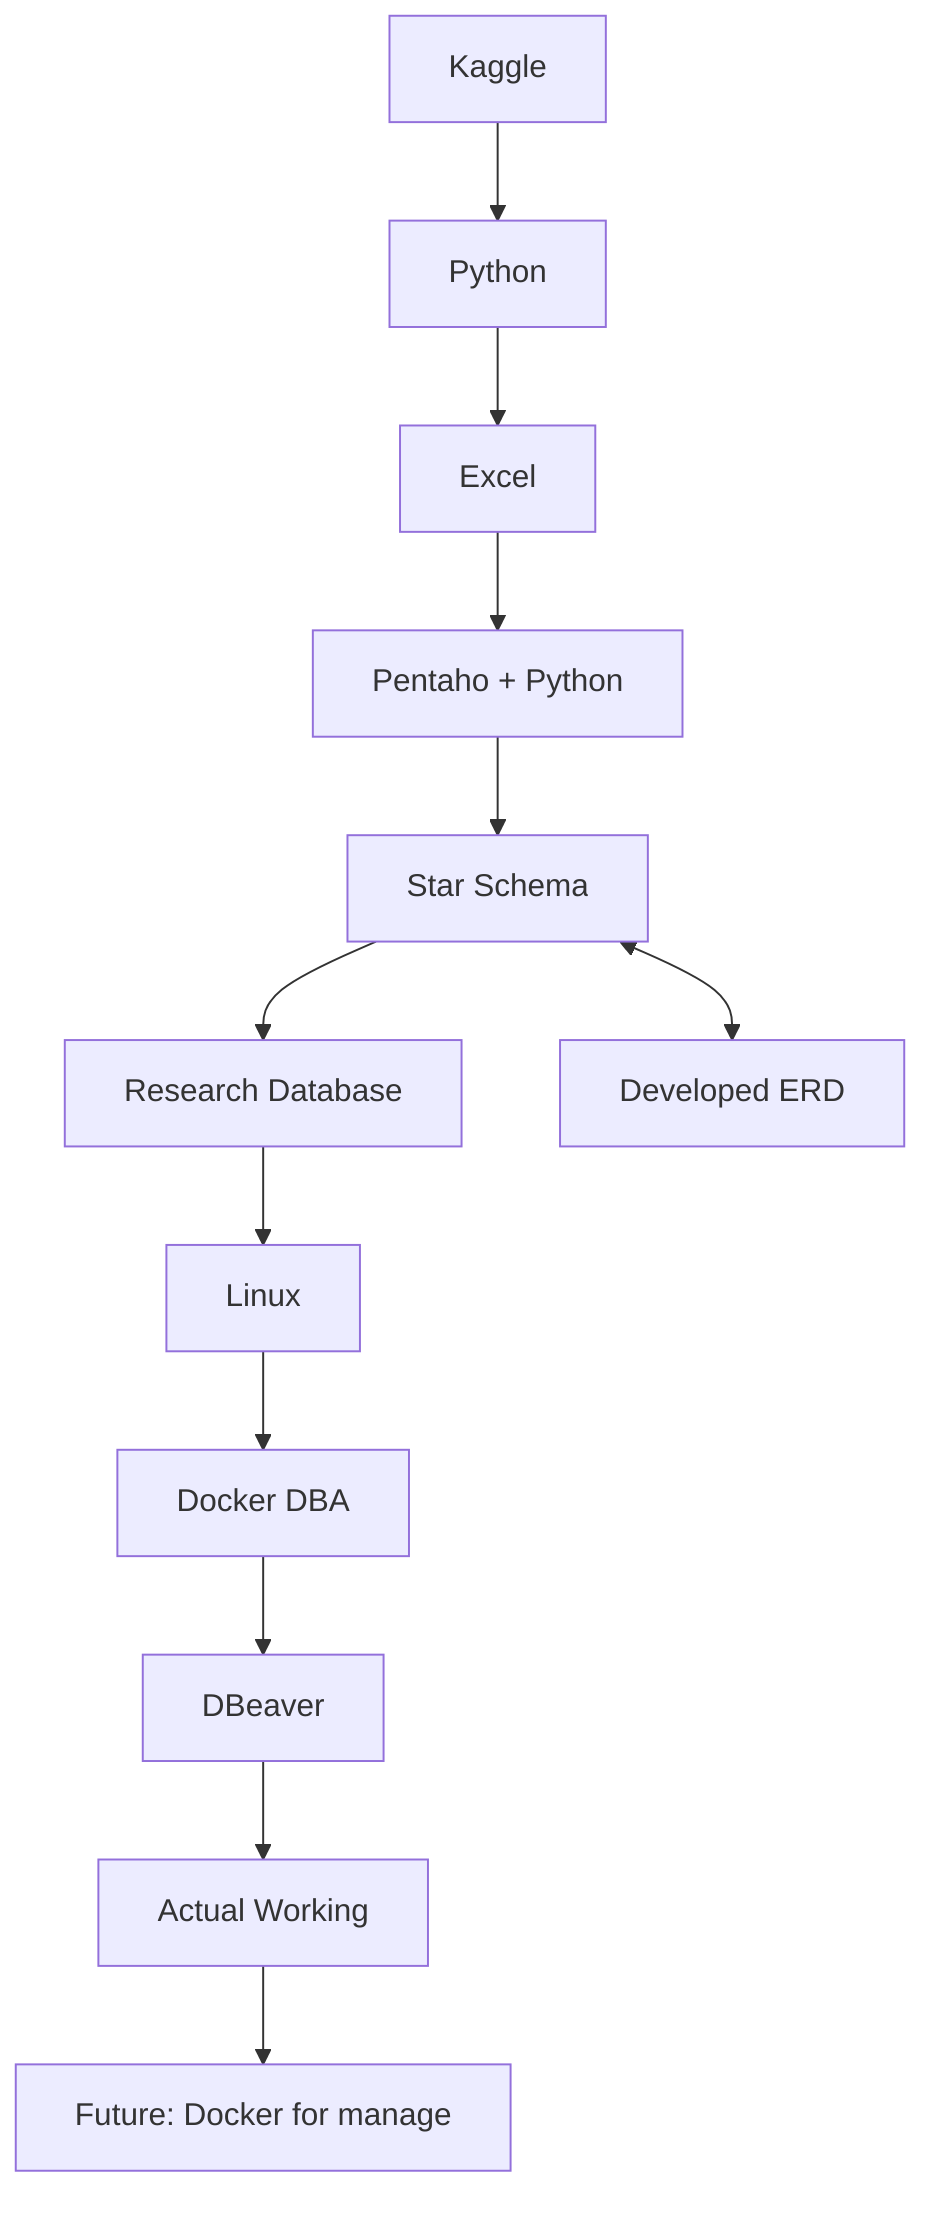 flowchart TD
    A[Kaggle] --> B[Python]
    B --> C[Excel]
    C --> D[Pentaho + Python]
    D --> E[Star Schema]
    E --> F[Research Database]
    F --> G[Linux]
    G --> H[Docker DBA]
    E <--> I[Developed ERD]
    H --> J[DBeaver]
    J --> K[Actual Working]
    K --> L[Future: Docker for manage]